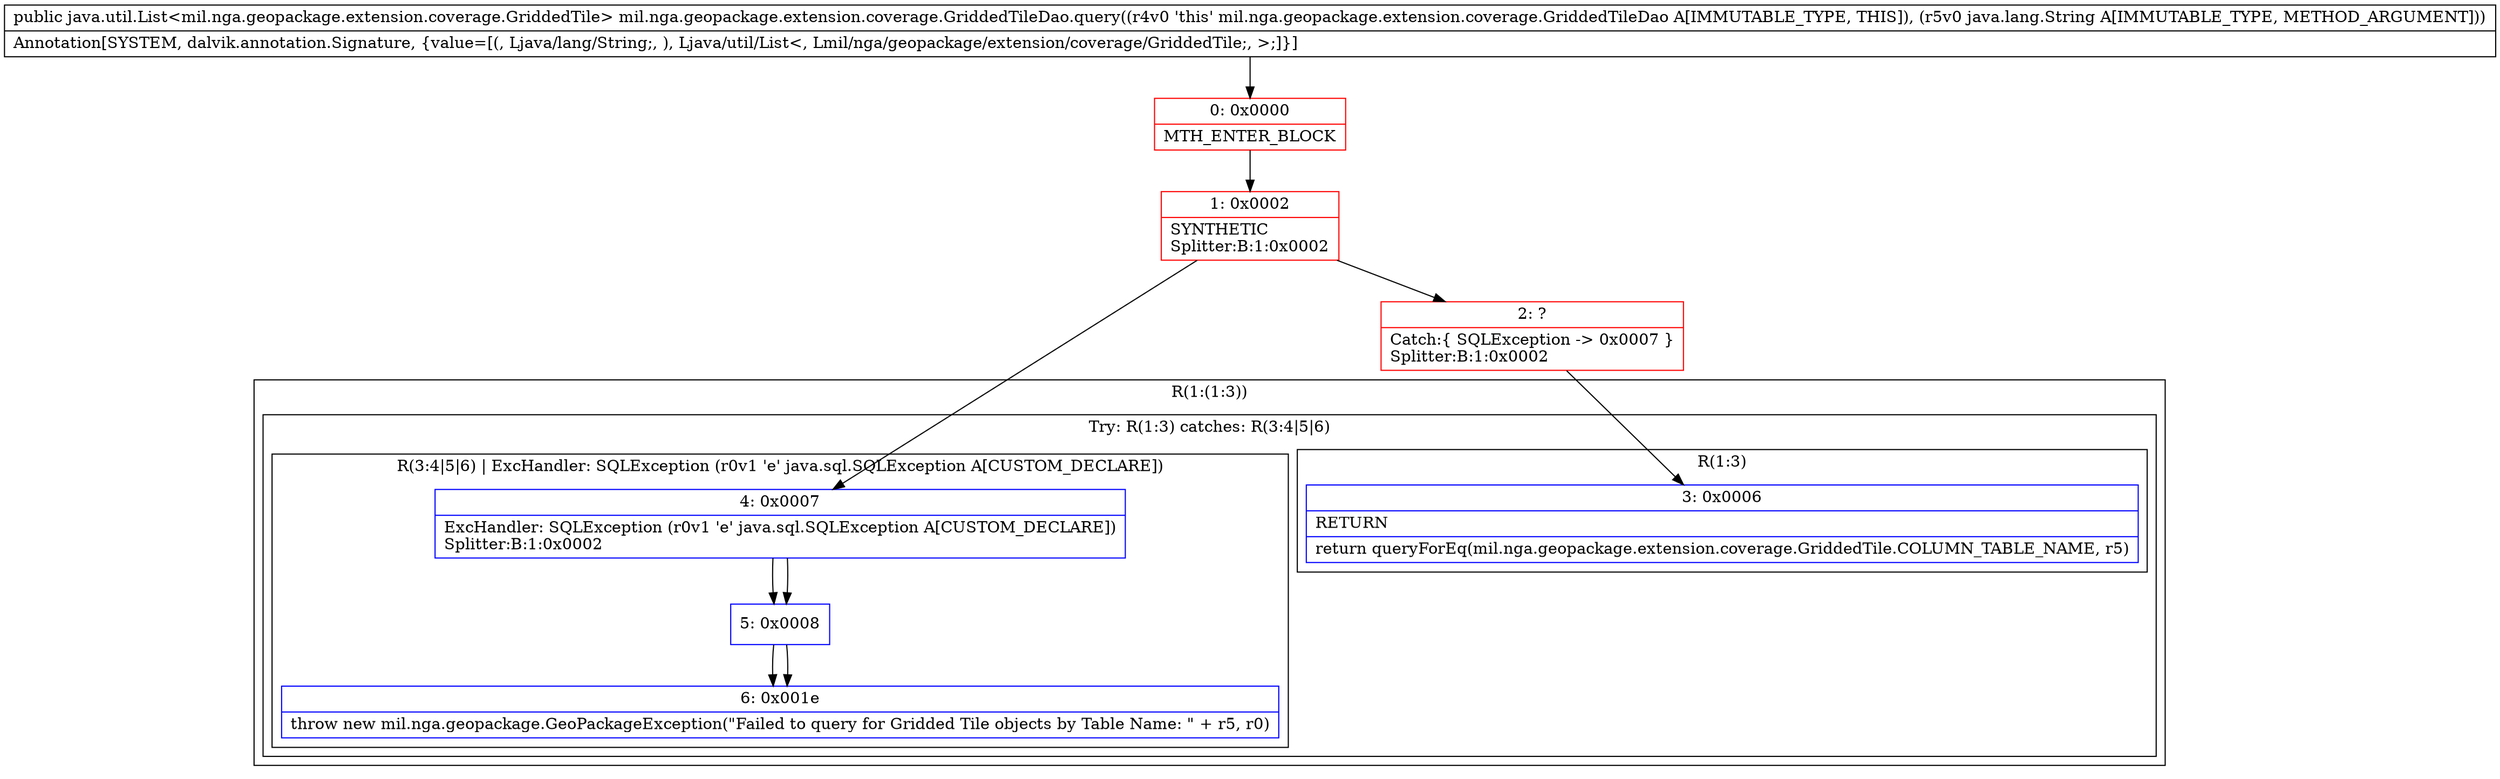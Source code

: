digraph "CFG formil.nga.geopackage.extension.coverage.GriddedTileDao.query(Ljava\/lang\/String;)Ljava\/util\/List;" {
subgraph cluster_Region_1611939211 {
label = "R(1:(1:3))";
node [shape=record,color=blue];
subgraph cluster_TryCatchRegion_1429004315 {
label = "Try: R(1:3) catches: R(3:4|5|6)";
node [shape=record,color=blue];
subgraph cluster_Region_827126528 {
label = "R(1:3)";
node [shape=record,color=blue];
Node_3 [shape=record,label="{3\:\ 0x0006|RETURN\l|return queryForEq(mil.nga.geopackage.extension.coverage.GriddedTile.COLUMN_TABLE_NAME, r5)\l}"];
}
subgraph cluster_Region_1364530607 {
label = "R(3:4|5|6) | ExcHandler: SQLException (r0v1 'e' java.sql.SQLException A[CUSTOM_DECLARE])\l";
node [shape=record,color=blue];
Node_4 [shape=record,label="{4\:\ 0x0007|ExcHandler: SQLException (r0v1 'e' java.sql.SQLException A[CUSTOM_DECLARE])\lSplitter:B:1:0x0002\l}"];
Node_5 [shape=record,label="{5\:\ 0x0008}"];
Node_6 [shape=record,label="{6\:\ 0x001e|throw new mil.nga.geopackage.GeoPackageException(\"Failed to query for Gridded Tile objects by Table Name: \" + r5, r0)\l}"];
}
}
}
subgraph cluster_Region_1364530607 {
label = "R(3:4|5|6) | ExcHandler: SQLException (r0v1 'e' java.sql.SQLException A[CUSTOM_DECLARE])\l";
node [shape=record,color=blue];
Node_4 [shape=record,label="{4\:\ 0x0007|ExcHandler: SQLException (r0v1 'e' java.sql.SQLException A[CUSTOM_DECLARE])\lSplitter:B:1:0x0002\l}"];
Node_5 [shape=record,label="{5\:\ 0x0008}"];
Node_6 [shape=record,label="{6\:\ 0x001e|throw new mil.nga.geopackage.GeoPackageException(\"Failed to query for Gridded Tile objects by Table Name: \" + r5, r0)\l}"];
}
Node_0 [shape=record,color=red,label="{0\:\ 0x0000|MTH_ENTER_BLOCK\l}"];
Node_1 [shape=record,color=red,label="{1\:\ 0x0002|SYNTHETIC\lSplitter:B:1:0x0002\l}"];
Node_2 [shape=record,color=red,label="{2\:\ ?|Catch:\{ SQLException \-\> 0x0007 \}\lSplitter:B:1:0x0002\l}"];
MethodNode[shape=record,label="{public java.util.List\<mil.nga.geopackage.extension.coverage.GriddedTile\> mil.nga.geopackage.extension.coverage.GriddedTileDao.query((r4v0 'this' mil.nga.geopackage.extension.coverage.GriddedTileDao A[IMMUTABLE_TYPE, THIS]), (r5v0 java.lang.String A[IMMUTABLE_TYPE, METHOD_ARGUMENT]))  | Annotation[SYSTEM, dalvik.annotation.Signature, \{value=[(, Ljava\/lang\/String;, ), Ljava\/util\/List\<, Lmil\/nga\/geopackage\/extension\/coverage\/GriddedTile;, \>;]\}]\l}"];
MethodNode -> Node_0;
Node_4 -> Node_5;
Node_5 -> Node_6;
Node_4 -> Node_5;
Node_5 -> Node_6;
Node_0 -> Node_1;
Node_1 -> Node_2;
Node_1 -> Node_4;
Node_2 -> Node_3;
}

